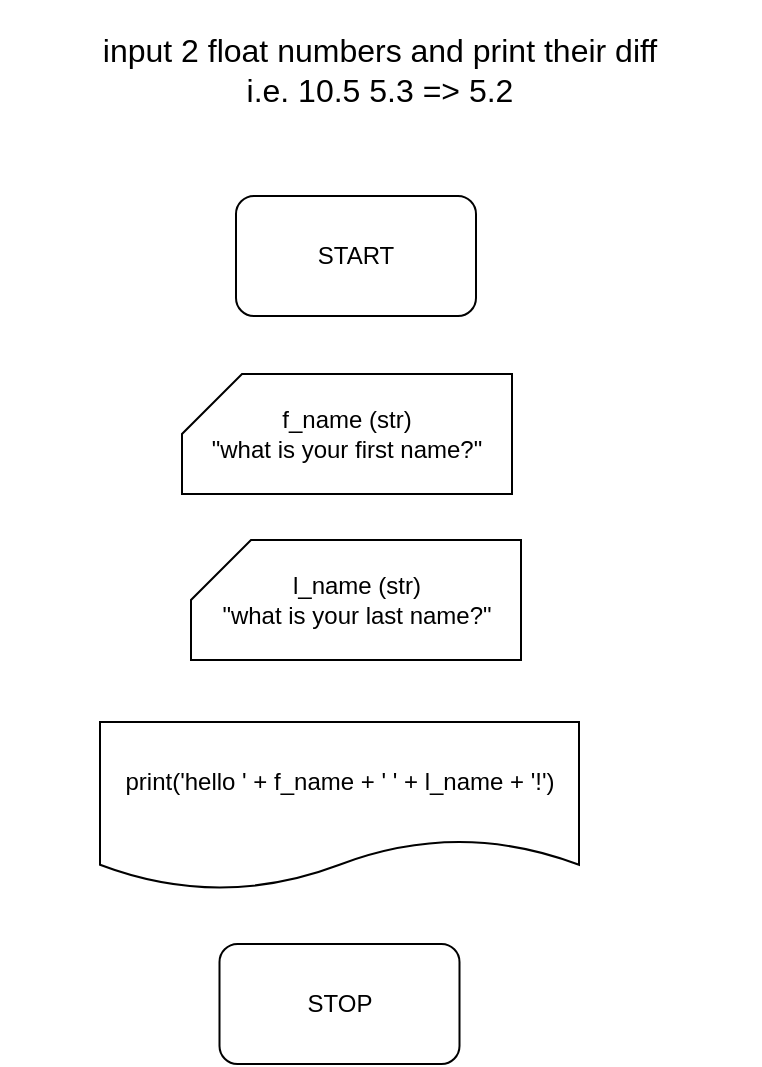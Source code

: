 <mxfile version="24.7.8">
  <diagram name="Page-1" id="a4fzxQVyhqMLBElOmJyn">
    <mxGraphModel dx="1512" dy="1221" grid="0" gridSize="10" guides="1" tooltips="1" connect="1" arrows="1" fold="1" page="0" pageScale="1" pageWidth="850" pageHeight="1100" math="0" shadow="0">
      <root>
        <mxCell id="0" />
        <mxCell id="1" parent="0" />
        <mxCell id="mnOFoiq0Q99e09Ja34rx-1" value="START" style="rounded=1;whiteSpace=wrap;html=1;" vertex="1" parent="1">
          <mxGeometry x="-341" y="43" width="120" height="60" as="geometry" />
        </mxCell>
        <mxCell id="mnOFoiq0Q99e09Ja34rx-2" value="STOP" style="rounded=1;whiteSpace=wrap;html=1;" vertex="1" parent="1">
          <mxGeometry x="-349.25" y="417" width="120" height="60" as="geometry" />
        </mxCell>
        <mxCell id="mnOFoiq0Q99e09Ja34rx-4" value="input 2 float numbers and print their diff&lt;br&gt;i.e. 10.5 5.3 =&amp;gt; 5.2" style="text;html=1;align=center;verticalAlign=middle;whiteSpace=wrap;rounded=0;fontSize=16;" vertex="1" parent="1">
          <mxGeometry x="-459" y="-55" width="380" height="69" as="geometry" />
        </mxCell>
        <mxCell id="mnOFoiq0Q99e09Ja34rx-5" value="f_name (str)&lt;br&gt;&quot;what is your first name?&quot;" style="shape=card;whiteSpace=wrap;html=1;" vertex="1" parent="1">
          <mxGeometry x="-368" y="132" width="165" height="60" as="geometry" />
        </mxCell>
        <mxCell id="mnOFoiq0Q99e09Ja34rx-6" value="l_name (str)&lt;br&gt;&quot;what is your last name?&quot;" style="shape=card;whiteSpace=wrap;html=1;" vertex="1" parent="1">
          <mxGeometry x="-363.5" y="215" width="165" height="60" as="geometry" />
        </mxCell>
        <mxCell id="mnOFoiq0Q99e09Ja34rx-7" value="print(&#39;hello &#39; + f_name + &#39; &#39; + l_name + &#39;!&#39;)" style="shape=document;whiteSpace=wrap;html=1;boundedLbl=1;" vertex="1" parent="1">
          <mxGeometry x="-409" y="306" width="239.5" height="84" as="geometry" />
        </mxCell>
      </root>
    </mxGraphModel>
  </diagram>
</mxfile>
